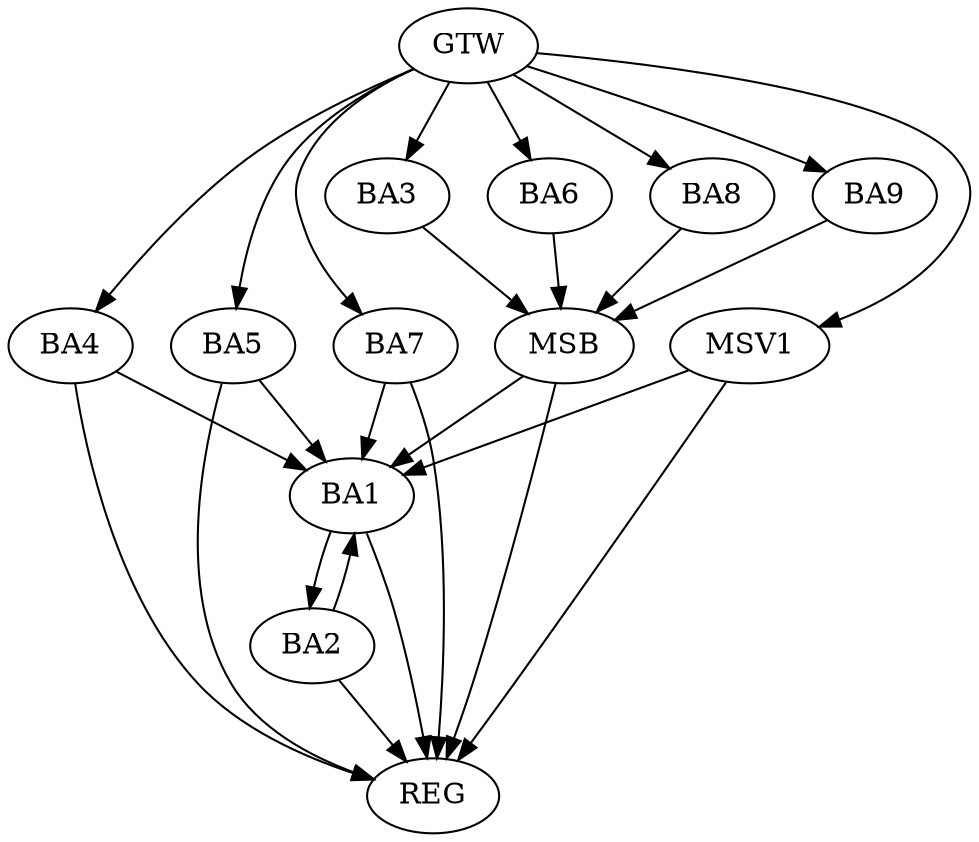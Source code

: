 strict digraph G {
  BA1 [ label="BA1" ];
  BA2 [ label="BA2" ];
  BA3 [ label="BA3" ];
  BA4 [ label="BA4" ];
  BA5 [ label="BA5" ];
  BA6 [ label="BA6" ];
  BA7 [ label="BA7" ];
  BA8 [ label="BA8" ];
  BA9 [ label="BA9" ];
  GTW [ label="GTW" ];
  REG [ label="REG" ];
  MSB [ label="MSB" ];
  MSV1 [ label="MSV1" ];
  BA1 -> BA2;
  BA2 -> BA1;
  BA4 -> BA1;
  BA5 -> BA1;
  BA7 -> BA1;
  GTW -> BA3;
  GTW -> BA4;
  GTW -> BA5;
  GTW -> BA6;
  GTW -> BA7;
  GTW -> BA8;
  GTW -> BA9;
  BA1 -> REG;
  BA2 -> REG;
  BA4 -> REG;
  BA5 -> REG;
  BA7 -> REG;
  BA3 -> MSB;
  MSB -> BA1;
  MSB -> REG;
  BA6 -> MSB;
  BA8 -> MSB;
  BA9 -> MSB;
  MSV1 -> BA1;
  GTW -> MSV1;
  MSV1 -> REG;
}
